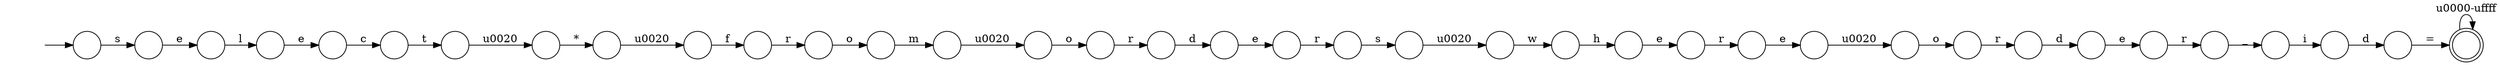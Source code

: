 digraph Automaton {
  rankdir = LR;
  0 [shape=circle,label=""];
  0 -> 21 [label="\u0020"]
  1 [shape=circle,label=""];
  1 -> 11 [label="c"]
  2 [shape=circle,label=""];
  2 -> 35 [label="r"]
  3 [shape=circle,label=""];
  3 -> 1 [label="e"]
  4 [shape=circle,label=""];
  4 -> 36 [label="e"]
  5 [shape=circle,label=""];
  5 -> 15 [label="\u0020"]
  6 [shape=circle,label=""];
  6 -> 5 [label="*"]
  7 [shape=circle,label=""];
  7 -> 32 [label="e"]
  8 [shape=circle,label=""];
  8 -> 12 [label="d"]
  9 [shape=circle,label=""];
  9 -> 4 [label="d"]
  10 [shape=circle,label=""];
  10 -> 30 [label="i"]
  11 [shape=circle,label=""];
  11 -> 24 [label="t"]
  12 [shape=circle,label=""];
  12 -> 19 [label="e"]
  13 [shape=circle,label=""];
  13 -> 33 [label="e"]
  14 [shape=circle,label=""];
  14 -> 0 [label="e"]
  15 [shape=circle,label=""];
  15 -> 2 [label="f"]
  16 [shape=circle,label=""];
  initial [shape=plaintext,label=""];
  initial -> 16
  16 -> 7 [label="s"]
  17 [shape=circle,label=""];
  17 -> 27 [label="w"]
  18 [shape=circle,label=""];
  18 -> 23 [label="o"]
  19 [shape=circle,label=""];
  19 -> 31 [label="r"]
  20 [shape=doublecircle,label=""];
  20 -> 20 [label="\u0000-\uffff"]
  21 [shape=circle,label=""];
  21 -> 22 [label="o"]
  22 [shape=circle,label=""];
  22 -> 9 [label="r"]
  23 [shape=circle,label=""];
  23 -> 8 [label="r"]
  24 [shape=circle,label=""];
  24 -> 6 [label="\u0020"]
  25 [shape=circle,label=""];
  25 -> 10 [label="_"]
  26 [shape=circle,label=""];
  26 -> 18 [label="\u0020"]
  27 [shape=circle,label=""];
  27 -> 13 [label="h"]
  28 [shape=circle,label=""];
  28 -> 20 [label="="]
  29 [shape=circle,label=""];
  29 -> 17 [label="\u0020"]
  30 [shape=circle,label=""];
  30 -> 28 [label="d"]
  31 [shape=circle,label=""];
  31 -> 29 [label="s"]
  32 [shape=circle,label=""];
  32 -> 3 [label="l"]
  33 [shape=circle,label=""];
  33 -> 14 [label="r"]
  34 [shape=circle,label=""];
  34 -> 26 [label="m"]
  35 [shape=circle,label=""];
  35 -> 34 [label="o"]
  36 [shape=circle,label=""];
  36 -> 25 [label="r"]
}


